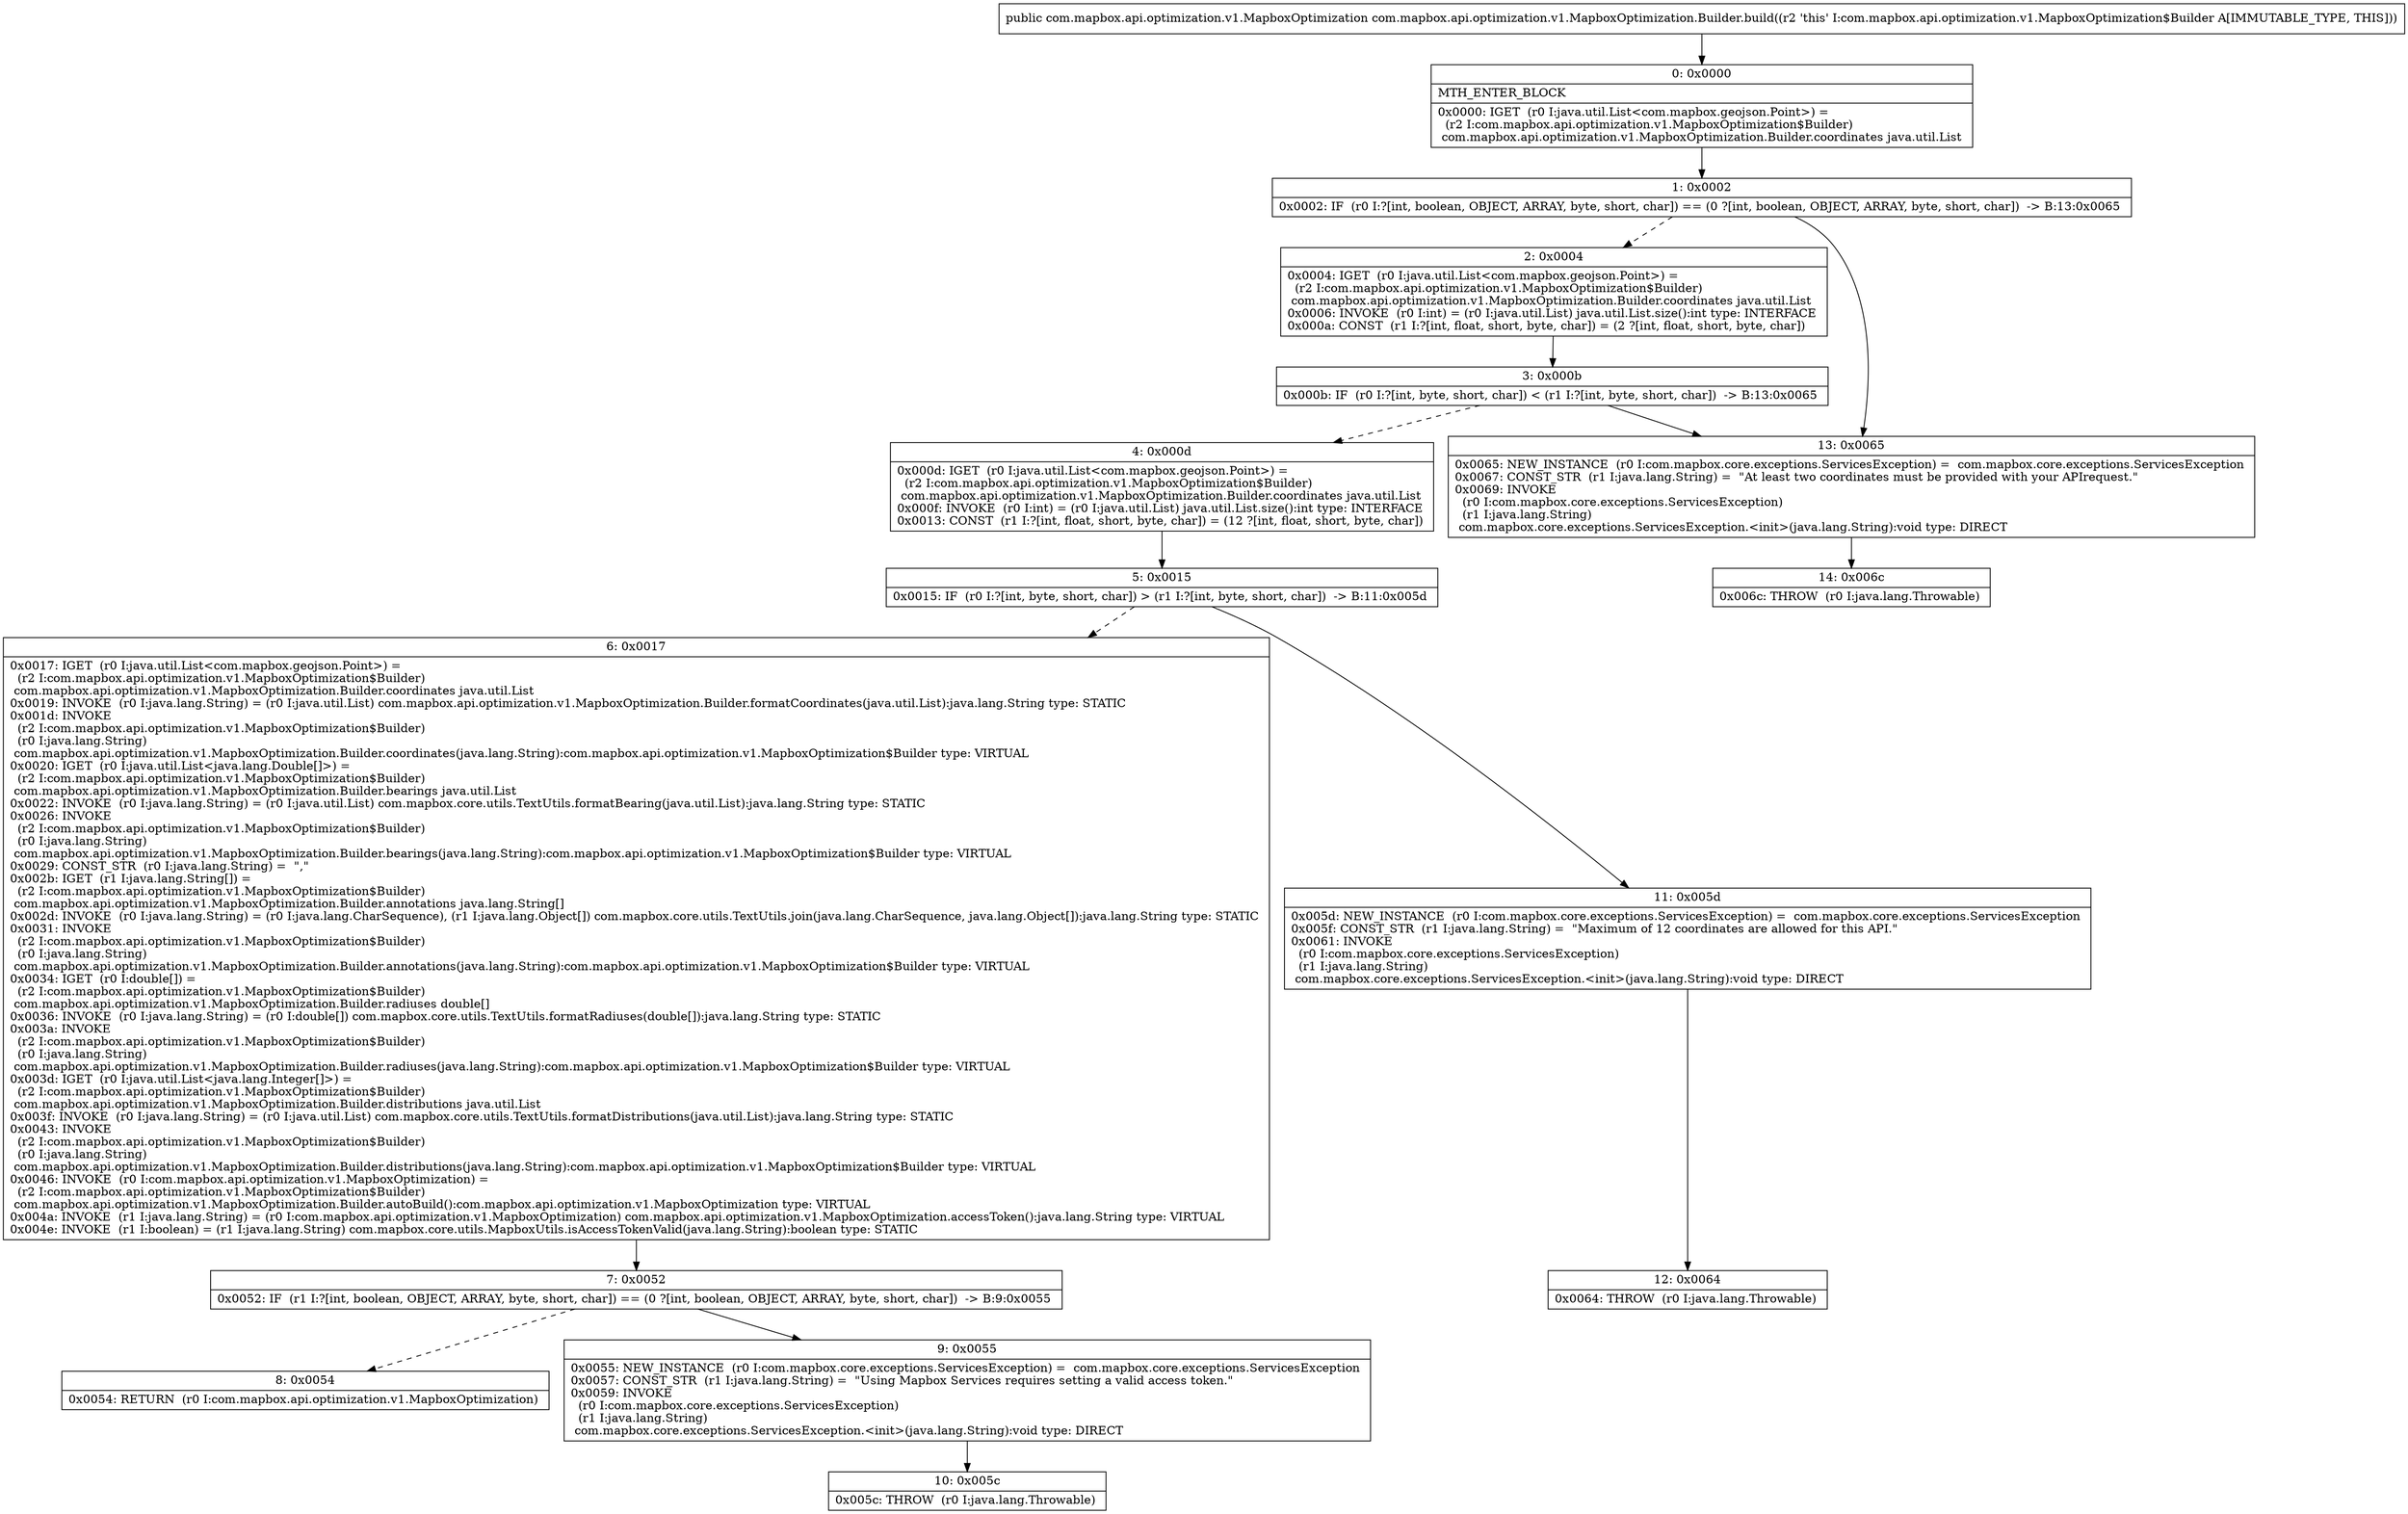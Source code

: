 digraph "CFG forcom.mapbox.api.optimization.v1.MapboxOptimization.Builder.build()Lcom\/mapbox\/api\/optimization\/v1\/MapboxOptimization;" {
Node_0 [shape=record,label="{0\:\ 0x0000|MTH_ENTER_BLOCK\l|0x0000: IGET  (r0 I:java.util.List\<com.mapbox.geojson.Point\>) = \l  (r2 I:com.mapbox.api.optimization.v1.MapboxOptimization$Builder)\l com.mapbox.api.optimization.v1.MapboxOptimization.Builder.coordinates java.util.List \l}"];
Node_1 [shape=record,label="{1\:\ 0x0002|0x0002: IF  (r0 I:?[int, boolean, OBJECT, ARRAY, byte, short, char]) == (0 ?[int, boolean, OBJECT, ARRAY, byte, short, char])  \-\> B:13:0x0065 \l}"];
Node_2 [shape=record,label="{2\:\ 0x0004|0x0004: IGET  (r0 I:java.util.List\<com.mapbox.geojson.Point\>) = \l  (r2 I:com.mapbox.api.optimization.v1.MapboxOptimization$Builder)\l com.mapbox.api.optimization.v1.MapboxOptimization.Builder.coordinates java.util.List \l0x0006: INVOKE  (r0 I:int) = (r0 I:java.util.List) java.util.List.size():int type: INTERFACE \l0x000a: CONST  (r1 I:?[int, float, short, byte, char]) = (2 ?[int, float, short, byte, char]) \l}"];
Node_3 [shape=record,label="{3\:\ 0x000b|0x000b: IF  (r0 I:?[int, byte, short, char]) \< (r1 I:?[int, byte, short, char])  \-\> B:13:0x0065 \l}"];
Node_4 [shape=record,label="{4\:\ 0x000d|0x000d: IGET  (r0 I:java.util.List\<com.mapbox.geojson.Point\>) = \l  (r2 I:com.mapbox.api.optimization.v1.MapboxOptimization$Builder)\l com.mapbox.api.optimization.v1.MapboxOptimization.Builder.coordinates java.util.List \l0x000f: INVOKE  (r0 I:int) = (r0 I:java.util.List) java.util.List.size():int type: INTERFACE \l0x0013: CONST  (r1 I:?[int, float, short, byte, char]) = (12 ?[int, float, short, byte, char]) \l}"];
Node_5 [shape=record,label="{5\:\ 0x0015|0x0015: IF  (r0 I:?[int, byte, short, char]) \> (r1 I:?[int, byte, short, char])  \-\> B:11:0x005d \l}"];
Node_6 [shape=record,label="{6\:\ 0x0017|0x0017: IGET  (r0 I:java.util.List\<com.mapbox.geojson.Point\>) = \l  (r2 I:com.mapbox.api.optimization.v1.MapboxOptimization$Builder)\l com.mapbox.api.optimization.v1.MapboxOptimization.Builder.coordinates java.util.List \l0x0019: INVOKE  (r0 I:java.lang.String) = (r0 I:java.util.List) com.mapbox.api.optimization.v1.MapboxOptimization.Builder.formatCoordinates(java.util.List):java.lang.String type: STATIC \l0x001d: INVOKE  \l  (r2 I:com.mapbox.api.optimization.v1.MapboxOptimization$Builder)\l  (r0 I:java.lang.String)\l com.mapbox.api.optimization.v1.MapboxOptimization.Builder.coordinates(java.lang.String):com.mapbox.api.optimization.v1.MapboxOptimization$Builder type: VIRTUAL \l0x0020: IGET  (r0 I:java.util.List\<java.lang.Double[]\>) = \l  (r2 I:com.mapbox.api.optimization.v1.MapboxOptimization$Builder)\l com.mapbox.api.optimization.v1.MapboxOptimization.Builder.bearings java.util.List \l0x0022: INVOKE  (r0 I:java.lang.String) = (r0 I:java.util.List) com.mapbox.core.utils.TextUtils.formatBearing(java.util.List):java.lang.String type: STATIC \l0x0026: INVOKE  \l  (r2 I:com.mapbox.api.optimization.v1.MapboxOptimization$Builder)\l  (r0 I:java.lang.String)\l com.mapbox.api.optimization.v1.MapboxOptimization.Builder.bearings(java.lang.String):com.mapbox.api.optimization.v1.MapboxOptimization$Builder type: VIRTUAL \l0x0029: CONST_STR  (r0 I:java.lang.String) =  \",\" \l0x002b: IGET  (r1 I:java.lang.String[]) = \l  (r2 I:com.mapbox.api.optimization.v1.MapboxOptimization$Builder)\l com.mapbox.api.optimization.v1.MapboxOptimization.Builder.annotations java.lang.String[] \l0x002d: INVOKE  (r0 I:java.lang.String) = (r0 I:java.lang.CharSequence), (r1 I:java.lang.Object[]) com.mapbox.core.utils.TextUtils.join(java.lang.CharSequence, java.lang.Object[]):java.lang.String type: STATIC \l0x0031: INVOKE  \l  (r2 I:com.mapbox.api.optimization.v1.MapboxOptimization$Builder)\l  (r0 I:java.lang.String)\l com.mapbox.api.optimization.v1.MapboxOptimization.Builder.annotations(java.lang.String):com.mapbox.api.optimization.v1.MapboxOptimization$Builder type: VIRTUAL \l0x0034: IGET  (r0 I:double[]) = \l  (r2 I:com.mapbox.api.optimization.v1.MapboxOptimization$Builder)\l com.mapbox.api.optimization.v1.MapboxOptimization.Builder.radiuses double[] \l0x0036: INVOKE  (r0 I:java.lang.String) = (r0 I:double[]) com.mapbox.core.utils.TextUtils.formatRadiuses(double[]):java.lang.String type: STATIC \l0x003a: INVOKE  \l  (r2 I:com.mapbox.api.optimization.v1.MapboxOptimization$Builder)\l  (r0 I:java.lang.String)\l com.mapbox.api.optimization.v1.MapboxOptimization.Builder.radiuses(java.lang.String):com.mapbox.api.optimization.v1.MapboxOptimization$Builder type: VIRTUAL \l0x003d: IGET  (r0 I:java.util.List\<java.lang.Integer[]\>) = \l  (r2 I:com.mapbox.api.optimization.v1.MapboxOptimization$Builder)\l com.mapbox.api.optimization.v1.MapboxOptimization.Builder.distributions java.util.List \l0x003f: INVOKE  (r0 I:java.lang.String) = (r0 I:java.util.List) com.mapbox.core.utils.TextUtils.formatDistributions(java.util.List):java.lang.String type: STATIC \l0x0043: INVOKE  \l  (r2 I:com.mapbox.api.optimization.v1.MapboxOptimization$Builder)\l  (r0 I:java.lang.String)\l com.mapbox.api.optimization.v1.MapboxOptimization.Builder.distributions(java.lang.String):com.mapbox.api.optimization.v1.MapboxOptimization$Builder type: VIRTUAL \l0x0046: INVOKE  (r0 I:com.mapbox.api.optimization.v1.MapboxOptimization) = \l  (r2 I:com.mapbox.api.optimization.v1.MapboxOptimization$Builder)\l com.mapbox.api.optimization.v1.MapboxOptimization.Builder.autoBuild():com.mapbox.api.optimization.v1.MapboxOptimization type: VIRTUAL \l0x004a: INVOKE  (r1 I:java.lang.String) = (r0 I:com.mapbox.api.optimization.v1.MapboxOptimization) com.mapbox.api.optimization.v1.MapboxOptimization.accessToken():java.lang.String type: VIRTUAL \l0x004e: INVOKE  (r1 I:boolean) = (r1 I:java.lang.String) com.mapbox.core.utils.MapboxUtils.isAccessTokenValid(java.lang.String):boolean type: STATIC \l}"];
Node_7 [shape=record,label="{7\:\ 0x0052|0x0052: IF  (r1 I:?[int, boolean, OBJECT, ARRAY, byte, short, char]) == (0 ?[int, boolean, OBJECT, ARRAY, byte, short, char])  \-\> B:9:0x0055 \l}"];
Node_8 [shape=record,label="{8\:\ 0x0054|0x0054: RETURN  (r0 I:com.mapbox.api.optimization.v1.MapboxOptimization) \l}"];
Node_9 [shape=record,label="{9\:\ 0x0055|0x0055: NEW_INSTANCE  (r0 I:com.mapbox.core.exceptions.ServicesException) =  com.mapbox.core.exceptions.ServicesException \l0x0057: CONST_STR  (r1 I:java.lang.String) =  \"Using Mapbox Services requires setting a valid access token.\" \l0x0059: INVOKE  \l  (r0 I:com.mapbox.core.exceptions.ServicesException)\l  (r1 I:java.lang.String)\l com.mapbox.core.exceptions.ServicesException.\<init\>(java.lang.String):void type: DIRECT \l}"];
Node_10 [shape=record,label="{10\:\ 0x005c|0x005c: THROW  (r0 I:java.lang.Throwable) \l}"];
Node_11 [shape=record,label="{11\:\ 0x005d|0x005d: NEW_INSTANCE  (r0 I:com.mapbox.core.exceptions.ServicesException) =  com.mapbox.core.exceptions.ServicesException \l0x005f: CONST_STR  (r1 I:java.lang.String) =  \"Maximum of 12 coordinates are allowed for this API.\" \l0x0061: INVOKE  \l  (r0 I:com.mapbox.core.exceptions.ServicesException)\l  (r1 I:java.lang.String)\l com.mapbox.core.exceptions.ServicesException.\<init\>(java.lang.String):void type: DIRECT \l}"];
Node_12 [shape=record,label="{12\:\ 0x0064|0x0064: THROW  (r0 I:java.lang.Throwable) \l}"];
Node_13 [shape=record,label="{13\:\ 0x0065|0x0065: NEW_INSTANCE  (r0 I:com.mapbox.core.exceptions.ServicesException) =  com.mapbox.core.exceptions.ServicesException \l0x0067: CONST_STR  (r1 I:java.lang.String) =  \"At least two coordinates must be provided with your APIrequest.\" \l0x0069: INVOKE  \l  (r0 I:com.mapbox.core.exceptions.ServicesException)\l  (r1 I:java.lang.String)\l com.mapbox.core.exceptions.ServicesException.\<init\>(java.lang.String):void type: DIRECT \l}"];
Node_14 [shape=record,label="{14\:\ 0x006c|0x006c: THROW  (r0 I:java.lang.Throwable) \l}"];
MethodNode[shape=record,label="{public com.mapbox.api.optimization.v1.MapboxOptimization com.mapbox.api.optimization.v1.MapboxOptimization.Builder.build((r2 'this' I:com.mapbox.api.optimization.v1.MapboxOptimization$Builder A[IMMUTABLE_TYPE, THIS])) }"];
MethodNode -> Node_0;
Node_0 -> Node_1;
Node_1 -> Node_2[style=dashed];
Node_1 -> Node_13;
Node_2 -> Node_3;
Node_3 -> Node_4[style=dashed];
Node_3 -> Node_13;
Node_4 -> Node_5;
Node_5 -> Node_6[style=dashed];
Node_5 -> Node_11;
Node_6 -> Node_7;
Node_7 -> Node_8[style=dashed];
Node_7 -> Node_9;
Node_9 -> Node_10;
Node_11 -> Node_12;
Node_13 -> Node_14;
}


